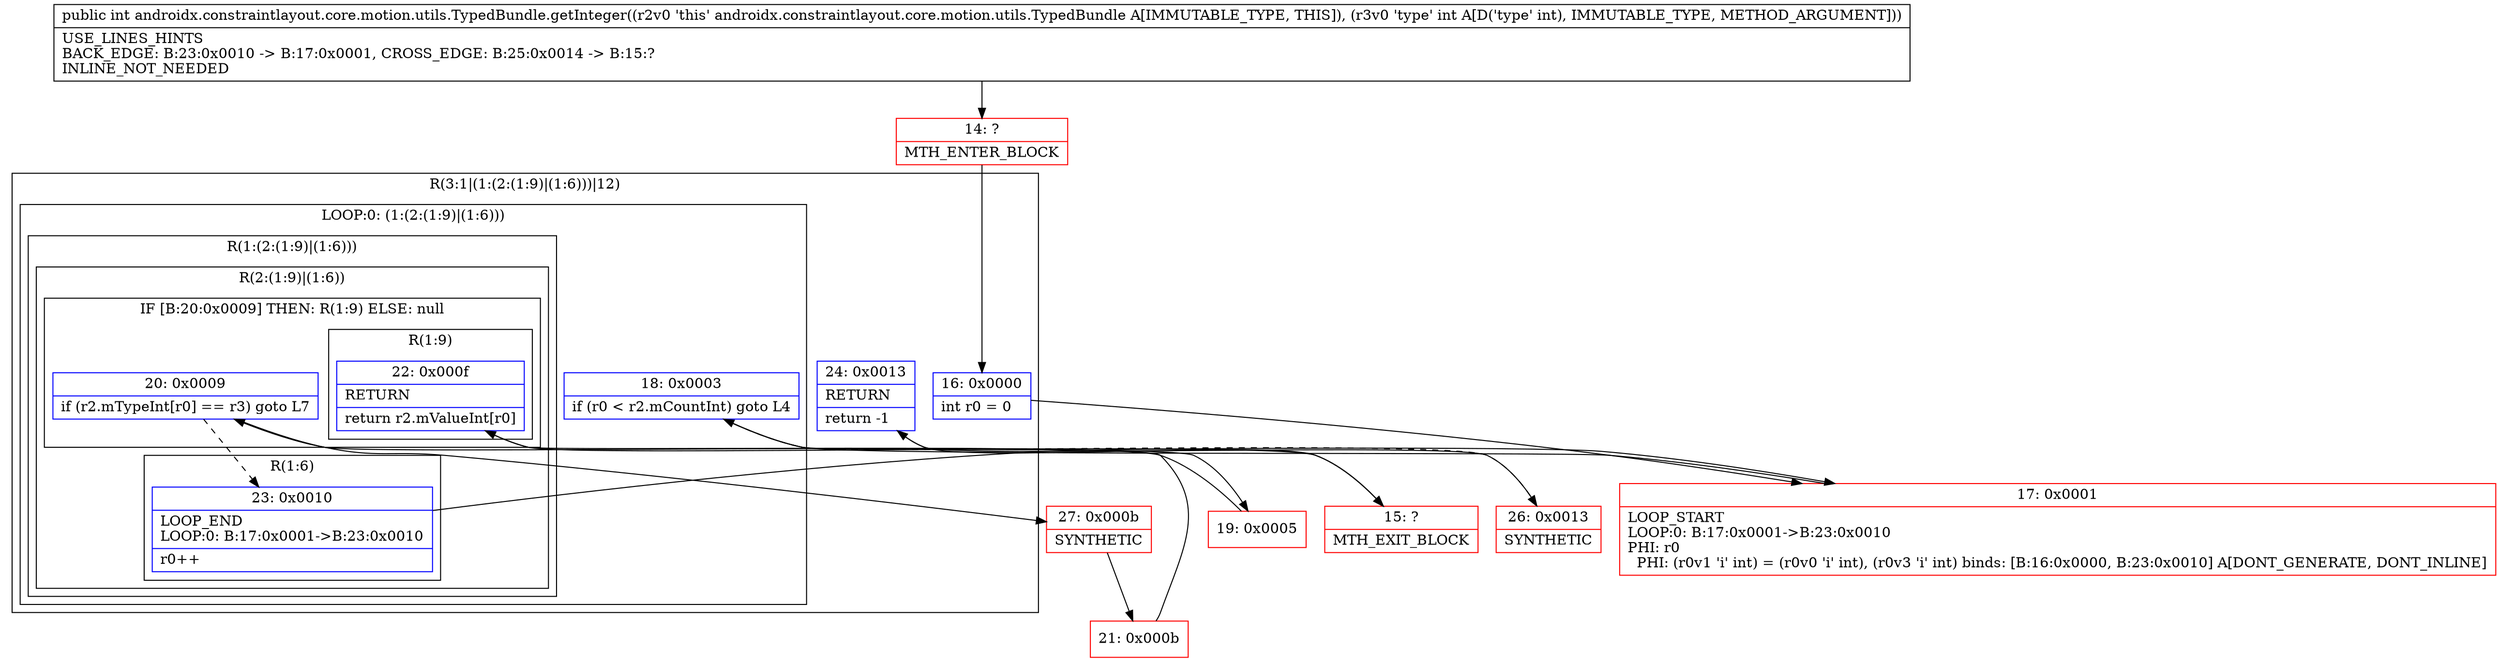 digraph "CFG forandroidx.constraintlayout.core.motion.utils.TypedBundle.getInteger(I)I" {
subgraph cluster_Region_705092127 {
label = "R(3:1|(1:(2:(1:9)|(1:6)))|12)";
node [shape=record,color=blue];
Node_16 [shape=record,label="{16\:\ 0x0000|int r0 = 0\l}"];
subgraph cluster_LoopRegion_434933853 {
label = "LOOP:0: (1:(2:(1:9)|(1:6)))";
node [shape=record,color=blue];
Node_18 [shape=record,label="{18\:\ 0x0003|if (r0 \< r2.mCountInt) goto L4\l}"];
subgraph cluster_Region_1753763776 {
label = "R(1:(2:(1:9)|(1:6)))";
node [shape=record,color=blue];
subgraph cluster_Region_1107146634 {
label = "R(2:(1:9)|(1:6))";
node [shape=record,color=blue];
subgraph cluster_IfRegion_562130983 {
label = "IF [B:20:0x0009] THEN: R(1:9) ELSE: null";
node [shape=record,color=blue];
Node_20 [shape=record,label="{20\:\ 0x0009|if (r2.mTypeInt[r0] == r3) goto L7\l}"];
subgraph cluster_Region_1028362282 {
label = "R(1:9)";
node [shape=record,color=blue];
Node_22 [shape=record,label="{22\:\ 0x000f|RETURN\l|return r2.mValueInt[r0]\l}"];
}
}
subgraph cluster_Region_404811321 {
label = "R(1:6)";
node [shape=record,color=blue];
Node_23 [shape=record,label="{23\:\ 0x0010|LOOP_END\lLOOP:0: B:17:0x0001\-\>B:23:0x0010\l|r0++\l}"];
}
}
}
}
Node_24 [shape=record,label="{24\:\ 0x0013|RETURN\l|return \-1\l}"];
}
Node_14 [shape=record,color=red,label="{14\:\ ?|MTH_ENTER_BLOCK\l}"];
Node_17 [shape=record,color=red,label="{17\:\ 0x0001|LOOP_START\lLOOP:0: B:17:0x0001\-\>B:23:0x0010\lPHI: r0 \l  PHI: (r0v1 'i' int) = (r0v0 'i' int), (r0v3 'i' int) binds: [B:16:0x0000, B:23:0x0010] A[DONT_GENERATE, DONT_INLINE]\l}"];
Node_19 [shape=record,color=red,label="{19\:\ 0x0005}"];
Node_27 [shape=record,color=red,label="{27\:\ 0x000b|SYNTHETIC\l}"];
Node_21 [shape=record,color=red,label="{21\:\ 0x000b}"];
Node_15 [shape=record,color=red,label="{15\:\ ?|MTH_EXIT_BLOCK\l}"];
Node_26 [shape=record,color=red,label="{26\:\ 0x0013|SYNTHETIC\l}"];
MethodNode[shape=record,label="{public int androidx.constraintlayout.core.motion.utils.TypedBundle.getInteger((r2v0 'this' androidx.constraintlayout.core.motion.utils.TypedBundle A[IMMUTABLE_TYPE, THIS]), (r3v0 'type' int A[D('type' int), IMMUTABLE_TYPE, METHOD_ARGUMENT]))  | USE_LINES_HINTS\lBACK_EDGE: B:23:0x0010 \-\> B:17:0x0001, CROSS_EDGE: B:25:0x0014 \-\> B:15:?\lINLINE_NOT_NEEDED\l}"];
MethodNode -> Node_14;Node_16 -> Node_17;
Node_18 -> Node_19;
Node_18 -> Node_26[style=dashed];
Node_20 -> Node_23[style=dashed];
Node_20 -> Node_27;
Node_22 -> Node_15;
Node_23 -> Node_17;
Node_24 -> Node_15;
Node_14 -> Node_16;
Node_17 -> Node_18;
Node_19 -> Node_20;
Node_27 -> Node_21;
Node_21 -> Node_22;
Node_26 -> Node_24;
}

